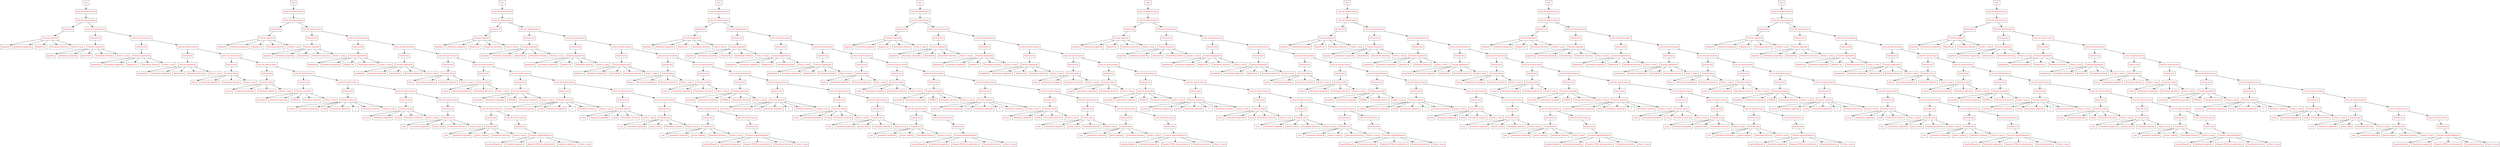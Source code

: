 // Graph20231029-221635
digraph {
	node [fillcolor=white fontcolor=red shape=box style=filled]
	nodo0 [label=Raiz]
	nodo1 [label="Lista de instrucciones"]
	nodo0 -> nodo1
	nodo2 [label="Lista de instrucciones"]
	nodo1 -> nodo2
	nodo3 [label=Instruccion]
	nodo4 [label="Funcion imprimir"]
	nodo3 -> nodo4
	nodo5 [label=imprimir]
	nodo4 -> nodo5
	nodo6 [label="Parentesis izquierdo"]
	nodo4 -> nodo6
	nodo7 [label="Reporte de "]
	nodo4 -> nodo7
	nodo8 [label="Parentesis derecho"]
	nodo4 -> nodo8
	nodo9 [label="Punto y coma"]
	nodo4 -> nodo9
	nodo2 -> nodo3
	nodo10 [label="Lista de instrucciones"]
	nodo2 -> nodo10
	nodo11 [label=Instruccion]
	nodo12 [label="Funcion imprimir"]
	nodo11 -> nodo12
	nodo13 [label=imprimir]
	nodo12 -> nodo13
	nodo14 [label="Parentesis izquierdo"]
	nodo12 -> nodo14
	nodo15 [label=Abarroteria]
	nodo12 -> nodo15
	nodo16 [label="Parentesis derecho"]
	nodo12 -> nodo16
	nodo17 [label="Punto y coma"]
	nodo12 -> nodo17
	nodo10 -> nodo11
	nodo18 [label="Lista de instrucciones"]
	nodo10 -> nodo18
	nodo19 [label=Instruccion]
	nodo20 [label="Funcion imprimirln"]
	nodo19 -> nodo20
	nodo21 [label=imprimirln]
	nodo20 -> nodo21
	nodo22 [label="Parentesis izquierdo"]
	nodo20 -> nodo22
	nodo23 [label="Reporte de "]
	nodo20 -> nodo23
	nodo24 [label="Parentesis derecho"]
	nodo20 -> nodo24
	nodo25 [label="Punto y coma"]
	nodo20 -> nodo25
	nodo18 -> nodo19
	nodo26 [label="Lista de instrucciones"]
	nodo18 -> nodo26
	nodo27 [label=Instruccion]
	nodo28 [label="Funcion imprimirln"]
	nodo27 -> nodo28
	nodo29 [label=imprimirln]
	nodo28 -> nodo29
	nodo30 [label="Parentesis izquierdo"]
	nodo28 -> nodo30
	nodo31 [label=Abarroteria]
	nodo28 -> nodo31
	nodo32 [label="Parentesis derecho"]
	nodo28 -> nodo32
	nodo33 [label="Punto y coma"]
	nodo28 -> nodo33
	nodo26 -> nodo27
	nodo34 [label="Lista de instrucciones"]
	nodo26 -> nodo34
	nodo35 [label=Instruccion]
	nodo36 [label="Funcion datos"]
	nodo35 -> nodo36
	nodo37 [label=datos]
	nodo36 -> nodo37
	nodo38 [label="Parentesis izquierdo"]
	nodo36 -> nodo38
	nodo39 [label="Parentesis derecho"]
	nodo36 -> nodo39
	nodo40 [label="Punto y coma"]
	nodo36 -> nodo40
	nodo34 -> nodo35
	nodo41 [label="Lista de instrucciones"]
	nodo34 -> nodo41
	nodo42 [label=Instruccion]
	nodo43 [label="Funcion conteo"]
	nodo42 -> nodo43
	nodo44 [label=conteo]
	nodo43 -> nodo44
	nodo45 [label="Parentesis izquierdo"]
	nodo43 -> nodo45
	nodo46 [label="Parentesis derecho"]
	nodo43 -> nodo46
	nodo47 [label="Punto y coma"]
	nodo43 -> nodo47
	nodo41 -> nodo42
	nodo48 [label="Lista de instrucciones"]
	nodo41 -> nodo48
	nodo49 [label=Instruccion]
	nodo50 [label="Funcion promedio"]
	nodo49 -> nodo50
	nodo51 [label=promedio]
	nodo50 -> nodo51
	nodo52 [label="Parentesis izquierdo"]
	nodo50 -> nodo52
	nodo53 [label=STRING]
	nodo50 -> nodo53
	nodo54 [label="Parentesis derecho"]
	nodo50 -> nodo54
	nodo55 [label="Punto y coma"]
	nodo50 -> nodo55
	nodo48 -> nodo49
	nodo56 [label="Lista de instrucciones"]
	nodo48 -> nodo56
	nodo57 [label=Instruccion]
	nodo58 [label="Funcion contarsi"]
	nodo57 -> nodo58
	nodo59 [label=contarsi]
	nodo58 -> nodo59
	nodo60 [label="Parentesis izquierdo"]
	nodo58 -> nodo60
	nodo61 [label=stock]
	nodo58 -> nodo61
	nodo62 [label="Parentesis izquierdo"]
	nodo58 -> nodo62
	nodo63 [label=0]
	nodo58 -> nodo63
	nodo64 [label="Parentesis derecho"]
	nodo58 -> nodo64
	nodo65 [label="Punto y coma"]
	nodo58 -> nodo65
	nodo56 -> nodo57
	nodo66 [label="Lista de instrucciones"]
	nodo56 -> nodo66
	nodo67 [label=Instruccion]
	nodo68 [label="Funcion sumar"]
	nodo67 -> nodo68
	nodo69 [label=sumar]
	nodo68 -> nodo69
	nodo70 [label="Parentesis izquierdo"]
	nodo68 -> nodo70
	nodo71 [label=stock]
	nodo68 -> nodo71
	nodo72 [label="Parentesis derecho"]
	nodo68 -> nodo72
	nodo73 [label="Punto y coma"]
	nodo68 -> nodo73
	nodo66 -> nodo67
	nodo74 [label="Lista de instrucciones"]
	nodo66 -> nodo74
	nodo75 [label=Instruccion]
	nodo76 [label="Funcion max"]
	nodo75 -> nodo76
	nodo77 [label=max]
	nodo76 -> nodo77
	nodo78 [label="Parentesis izquierdo"]
	nodo76 -> nodo78
	nodo79 [label=precio_venta]
	nodo76 -> nodo79
	nodo80 [label="Parentesis derecho"]
	nodo76 -> nodo80
	nodo81 [label="Punto y coma"]
	nodo76 -> nodo81
	nodo74 -> nodo75
	nodo82 [label="Lista de instrucciones"]
	nodo74 -> nodo82
	nodo83 [label=Instruccion]
	nodo84 [label="Funcion min"]
	nodo83 -> nodo84
	nodo85 [label=min]
	nodo84 -> nodo85
	nodo86 [label="Parentesis izquierdo"]
	nodo84 -> nodo86
	nodo87 [label=precio_compra]
	nodo84 -> nodo87
	nodo88 [label="Parentesis derecho"]
	nodo84 -> nodo88
	nodo89 [label="Punto y coma"]
	nodo84 -> nodo89
	nodo82 -> nodo83
	nodo90 [label="Lista de instrucciones"]
	nodo82 -> nodo90
	nodo91 [label=Instruccion]
	nodo92 [label="Funcion exportarReporte"]
	nodo91 -> nodo92
	nodo93 [label=exportarReporte]
	nodo92 -> nodo93
	nodo94 [label="Parentesis izquierdo"]
	nodo92 -> nodo94
	nodo95 [label="Reporte HTML de abarroteria"]
	nodo92 -> nodo95
	nodo96 [label="Parentesis derecho"]
	nodo92 -> nodo96
	nodo97 [label="Punto y coma"]
	nodo92 -> nodo97
	nodo90 -> nodo91
	nodo98 [label=Raiz]
	nodo99 [label="Lista de instrucciones"]
	nodo98 -> nodo99
	nodo100 [label="Lista de instrucciones"]
	nodo99 -> nodo100
	nodo101 [label=Instruccion]
	nodo102 [label="Funcion imprimir"]
	nodo101 -> nodo102
	nodo103 [label=imprimir]
	nodo102 -> nodo103
	nodo104 [label="Parentesis izquierdo"]
	nodo102 -> nodo104
	nodo105 [label="Reporte de "]
	nodo102 -> nodo105
	nodo106 [label="Parentesis derecho"]
	nodo102 -> nodo106
	nodo107 [label="Punto y coma"]
	nodo102 -> nodo107
	nodo100 -> nodo101
	nodo108 [label="Lista de instrucciones"]
	nodo100 -> nodo108
	nodo109 [label=Instruccion]
	nodo110 [label="Funcion imprimir"]
	nodo109 -> nodo110
	nodo111 [label=imprimir]
	nodo110 -> nodo111
	nodo112 [label="Parentesis izquierdo"]
	nodo110 -> nodo112
	nodo113 [label=Abarroteria]
	nodo110 -> nodo113
	nodo114 [label="Parentesis derecho"]
	nodo110 -> nodo114
	nodo115 [label="Punto y coma"]
	nodo110 -> nodo115
	nodo108 -> nodo109
	nodo116 [label="Lista de instrucciones"]
	nodo108 -> nodo116
	nodo117 [label=Instruccion]
	nodo118 [label="Funcion imprimirln"]
	nodo117 -> nodo118
	nodo119 [label=imprimirln]
	nodo118 -> nodo119
	nodo120 [label="Parentesis izquierdo"]
	nodo118 -> nodo120
	nodo121 [label="Reporte de "]
	nodo118 -> nodo121
	nodo122 [label="Parentesis derecho"]
	nodo118 -> nodo122
	nodo123 [label="Punto y coma"]
	nodo118 -> nodo123
	nodo116 -> nodo117
	nodo124 [label="Lista de instrucciones"]
	nodo116 -> nodo124
	nodo125 [label=Instruccion]
	nodo126 [label="Funcion imprimirln"]
	nodo125 -> nodo126
	nodo127 [label=imprimirln]
	nodo126 -> nodo127
	nodo128 [label="Parentesis izquierdo"]
	nodo126 -> nodo128
	nodo129 [label=Abarroteria]
	nodo126 -> nodo129
	nodo130 [label="Parentesis derecho"]
	nodo126 -> nodo130
	nodo131 [label="Punto y coma"]
	nodo126 -> nodo131
	nodo124 -> nodo125
	nodo132 [label="Lista de instrucciones"]
	nodo124 -> nodo132
	nodo133 [label=Instruccion]
	nodo134 [label="Funcion datos"]
	nodo133 -> nodo134
	nodo135 [label=datos]
	nodo134 -> nodo135
	nodo136 [label="Parentesis izquierdo"]
	nodo134 -> nodo136
	nodo137 [label="Parentesis derecho"]
	nodo134 -> nodo137
	nodo138 [label="Punto y coma"]
	nodo134 -> nodo138
	nodo132 -> nodo133
	nodo139 [label="Lista de instrucciones"]
	nodo132 -> nodo139
	nodo140 [label=Instruccion]
	nodo141 [label="Funcion conteo"]
	nodo140 -> nodo141
	nodo142 [label=conteo]
	nodo141 -> nodo142
	nodo143 [label="Parentesis izquierdo"]
	nodo141 -> nodo143
	nodo144 [label="Parentesis derecho"]
	nodo141 -> nodo144
	nodo145 [label="Punto y coma"]
	nodo141 -> nodo145
	nodo139 -> nodo140
	nodo146 [label="Lista de instrucciones"]
	nodo139 -> nodo146
	nodo147 [label=Instruccion]
	nodo148 [label="Funcion promedio"]
	nodo147 -> nodo148
	nodo149 [label=promedio]
	nodo148 -> nodo149
	nodo150 [label="Parentesis izquierdo"]
	nodo148 -> nodo150
	nodo151 [label=STRING]
	nodo148 -> nodo151
	nodo152 [label="Parentesis derecho"]
	nodo148 -> nodo152
	nodo153 [label="Punto y coma"]
	nodo148 -> nodo153
	nodo146 -> nodo147
	nodo154 [label="Lista de instrucciones"]
	nodo146 -> nodo154
	nodo155 [label=Instruccion]
	nodo156 [label="Funcion contarsi"]
	nodo155 -> nodo156
	nodo157 [label=contarsi]
	nodo156 -> nodo157
	nodo158 [label="Parentesis izquierdo"]
	nodo156 -> nodo158
	nodo159 [label=stock]
	nodo156 -> nodo159
	nodo160 [label="Parentesis izquierdo"]
	nodo156 -> nodo160
	nodo161 [label=0]
	nodo156 -> nodo161
	nodo162 [label="Parentesis derecho"]
	nodo156 -> nodo162
	nodo163 [label="Punto y coma"]
	nodo156 -> nodo163
	nodo154 -> nodo155
	nodo164 [label="Lista de instrucciones"]
	nodo154 -> nodo164
	nodo165 [label=Instruccion]
	nodo166 [label="Funcion sumar"]
	nodo165 -> nodo166
	nodo167 [label=sumar]
	nodo166 -> nodo167
	nodo168 [label="Parentesis izquierdo"]
	nodo166 -> nodo168
	nodo169 [label=stock]
	nodo166 -> nodo169
	nodo170 [label="Parentesis derecho"]
	nodo166 -> nodo170
	nodo171 [label="Punto y coma"]
	nodo166 -> nodo171
	nodo164 -> nodo165
	nodo172 [label="Lista de instrucciones"]
	nodo164 -> nodo172
	nodo173 [label=Instruccion]
	nodo174 [label="Funcion max"]
	nodo173 -> nodo174
	nodo175 [label=max]
	nodo174 -> nodo175
	nodo176 [label="Parentesis izquierdo"]
	nodo174 -> nodo176
	nodo177 [label=precio_venta]
	nodo174 -> nodo177
	nodo178 [label="Parentesis derecho"]
	nodo174 -> nodo178
	nodo179 [label="Punto y coma"]
	nodo174 -> nodo179
	nodo172 -> nodo173
	nodo180 [label="Lista de instrucciones"]
	nodo172 -> nodo180
	nodo181 [label=Instruccion]
	nodo182 [label="Funcion min"]
	nodo181 -> nodo182
	nodo183 [label=min]
	nodo182 -> nodo183
	nodo184 [label="Parentesis izquierdo"]
	nodo182 -> nodo184
	nodo185 [label=precio_compra]
	nodo182 -> nodo185
	nodo186 [label="Parentesis derecho"]
	nodo182 -> nodo186
	nodo187 [label="Punto y coma"]
	nodo182 -> nodo187
	nodo180 -> nodo181
	nodo188 [label="Lista de instrucciones"]
	nodo180 -> nodo188
	nodo189 [label=Instruccion]
	nodo190 [label="Funcion exportarReporte"]
	nodo189 -> nodo190
	nodo191 [label=exportarReporte]
	nodo190 -> nodo191
	nodo192 [label="Parentesis izquierdo"]
	nodo190 -> nodo192
	nodo193 [label="Reporte HTML de abarroteria"]
	nodo190 -> nodo193
	nodo194 [label="Parentesis derecho"]
	nodo190 -> nodo194
	nodo195 [label="Punto y coma"]
	nodo190 -> nodo195
	nodo188 -> nodo189
	nodo196 [label=Raiz]
	nodo197 [label="Lista de instrucciones"]
	nodo196 -> nodo197
	nodo198 [label="Lista de instrucciones"]
	nodo197 -> nodo198
	nodo199 [label=Instruccion]
	nodo200 [label="Funcion imprimir"]
	nodo199 -> nodo200
	nodo201 [label=imprimir]
	nodo200 -> nodo201
	nodo202 [label="Parentesis izquierdo"]
	nodo200 -> nodo202
	nodo203 [label="Reporte de "]
	nodo200 -> nodo203
	nodo204 [label="Parentesis derecho"]
	nodo200 -> nodo204
	nodo205 [label="Punto y coma"]
	nodo200 -> nodo205
	nodo198 -> nodo199
	nodo206 [label="Lista de instrucciones"]
	nodo198 -> nodo206
	nodo207 [label=Instruccion]
	nodo208 [label="Funcion imprimir"]
	nodo207 -> nodo208
	nodo209 [label=imprimir]
	nodo208 -> nodo209
	nodo210 [label="Parentesis izquierdo"]
	nodo208 -> nodo210
	nodo211 [label=Abarroteria]
	nodo208 -> nodo211
	nodo212 [label="Parentesis derecho"]
	nodo208 -> nodo212
	nodo213 [label="Punto y coma"]
	nodo208 -> nodo213
	nodo206 -> nodo207
	nodo214 [label="Lista de instrucciones"]
	nodo206 -> nodo214
	nodo215 [label=Instruccion]
	nodo216 [label="Funcion imprimirln"]
	nodo215 -> nodo216
	nodo217 [label=imprimirln]
	nodo216 -> nodo217
	nodo218 [label="Parentesis izquierdo"]
	nodo216 -> nodo218
	nodo219 [label="Reporte de "]
	nodo216 -> nodo219
	nodo220 [label="Parentesis derecho"]
	nodo216 -> nodo220
	nodo221 [label="Punto y coma"]
	nodo216 -> nodo221
	nodo214 -> nodo215
	nodo222 [label="Lista de instrucciones"]
	nodo214 -> nodo222
	nodo223 [label=Instruccion]
	nodo224 [label="Funcion imprimirln"]
	nodo223 -> nodo224
	nodo225 [label=imprimirln]
	nodo224 -> nodo225
	nodo226 [label="Parentesis izquierdo"]
	nodo224 -> nodo226
	nodo227 [label=Abarroteria]
	nodo224 -> nodo227
	nodo228 [label="Parentesis derecho"]
	nodo224 -> nodo228
	nodo229 [label="Punto y coma"]
	nodo224 -> nodo229
	nodo222 -> nodo223
	nodo230 [label="Lista de instrucciones"]
	nodo222 -> nodo230
	nodo231 [label=Instruccion]
	nodo232 [label="Funcion datos"]
	nodo231 -> nodo232
	nodo233 [label=datos]
	nodo232 -> nodo233
	nodo234 [label="Parentesis izquierdo"]
	nodo232 -> nodo234
	nodo235 [label="Parentesis derecho"]
	nodo232 -> nodo235
	nodo236 [label="Punto y coma"]
	nodo232 -> nodo236
	nodo230 -> nodo231
	nodo237 [label="Lista de instrucciones"]
	nodo230 -> nodo237
	nodo238 [label=Instruccion]
	nodo239 [label="Funcion conteo"]
	nodo238 -> nodo239
	nodo240 [label=conteo]
	nodo239 -> nodo240
	nodo241 [label="Parentesis izquierdo"]
	nodo239 -> nodo241
	nodo242 [label="Parentesis derecho"]
	nodo239 -> nodo242
	nodo243 [label="Punto y coma"]
	nodo239 -> nodo243
	nodo237 -> nodo238
	nodo244 [label="Lista de instrucciones"]
	nodo237 -> nodo244
	nodo245 [label=Instruccion]
	nodo246 [label="Funcion promedio"]
	nodo245 -> nodo246
	nodo247 [label=promedio]
	nodo246 -> nodo247
	nodo248 [label="Parentesis izquierdo"]
	nodo246 -> nodo248
	nodo249 [label=STRING]
	nodo246 -> nodo249
	nodo250 [label="Parentesis derecho"]
	nodo246 -> nodo250
	nodo251 [label="Punto y coma"]
	nodo246 -> nodo251
	nodo244 -> nodo245
	nodo252 [label="Lista de instrucciones"]
	nodo244 -> nodo252
	nodo253 [label=Instruccion]
	nodo254 [label="Funcion contarsi"]
	nodo253 -> nodo254
	nodo255 [label=contarsi]
	nodo254 -> nodo255
	nodo256 [label="Parentesis izquierdo"]
	nodo254 -> nodo256
	nodo257 [label=stock]
	nodo254 -> nodo257
	nodo258 [label="Parentesis izquierdo"]
	nodo254 -> nodo258
	nodo259 [label=0]
	nodo254 -> nodo259
	nodo260 [label="Parentesis derecho"]
	nodo254 -> nodo260
	nodo261 [label="Punto y coma"]
	nodo254 -> nodo261
	nodo252 -> nodo253
	nodo262 [label="Lista de instrucciones"]
	nodo252 -> nodo262
	nodo263 [label=Instruccion]
	nodo264 [label="Funcion sumar"]
	nodo263 -> nodo264
	nodo265 [label=sumar]
	nodo264 -> nodo265
	nodo266 [label="Parentesis izquierdo"]
	nodo264 -> nodo266
	nodo267 [label=stock]
	nodo264 -> nodo267
	nodo268 [label="Parentesis derecho"]
	nodo264 -> nodo268
	nodo269 [label="Punto y coma"]
	nodo264 -> nodo269
	nodo262 -> nodo263
	nodo270 [label="Lista de instrucciones"]
	nodo262 -> nodo270
	nodo271 [label=Instruccion]
	nodo272 [label="Funcion max"]
	nodo271 -> nodo272
	nodo273 [label=max]
	nodo272 -> nodo273
	nodo274 [label="Parentesis izquierdo"]
	nodo272 -> nodo274
	nodo275 [label=precio_venta]
	nodo272 -> nodo275
	nodo276 [label="Parentesis derecho"]
	nodo272 -> nodo276
	nodo277 [label="Punto y coma"]
	nodo272 -> nodo277
	nodo270 -> nodo271
	nodo278 [label="Lista de instrucciones"]
	nodo270 -> nodo278
	nodo279 [label=Instruccion]
	nodo280 [label="Funcion min"]
	nodo279 -> nodo280
	nodo281 [label=min]
	nodo280 -> nodo281
	nodo282 [label="Parentesis izquierdo"]
	nodo280 -> nodo282
	nodo283 [label=precio_compra]
	nodo280 -> nodo283
	nodo284 [label="Parentesis derecho"]
	nodo280 -> nodo284
	nodo285 [label="Punto y coma"]
	nodo280 -> nodo285
	nodo278 -> nodo279
	nodo286 [label="Lista de instrucciones"]
	nodo278 -> nodo286
	nodo287 [label=Instruccion]
	nodo288 [label="Funcion exportarReporte"]
	nodo287 -> nodo288
	nodo289 [label=exportarReporte]
	nodo288 -> nodo289
	nodo290 [label="Parentesis izquierdo"]
	nodo288 -> nodo290
	nodo291 [label="Reporte HTML de abarroteria"]
	nodo288 -> nodo291
	nodo292 [label="Parentesis derecho"]
	nodo288 -> nodo292
	nodo293 [label="Punto y coma"]
	nodo288 -> nodo293
	nodo286 -> nodo287
	nodo294 [label=Raiz]
	nodo295 [label="Lista de instrucciones"]
	nodo294 -> nodo295
	nodo296 [label="Lista de instrucciones"]
	nodo295 -> nodo296
	nodo297 [label=Instruccion]
	nodo298 [label="Funcion imprimir"]
	nodo297 -> nodo298
	nodo299 [label=imprimir]
	nodo298 -> nodo299
	nodo300 [label="Parentesis izquierdo"]
	nodo298 -> nodo300
	nodo301 [label="Reporte de "]
	nodo298 -> nodo301
	nodo302 [label="Parentesis derecho"]
	nodo298 -> nodo302
	nodo303 [label="Punto y coma"]
	nodo298 -> nodo303
	nodo296 -> nodo297
	nodo304 [label="Lista de instrucciones"]
	nodo296 -> nodo304
	nodo305 [label=Instruccion]
	nodo306 [label="Funcion imprimir"]
	nodo305 -> nodo306
	nodo307 [label=imprimir]
	nodo306 -> nodo307
	nodo308 [label="Parentesis izquierdo"]
	nodo306 -> nodo308
	nodo309 [label=Abarroteria]
	nodo306 -> nodo309
	nodo310 [label="Parentesis derecho"]
	nodo306 -> nodo310
	nodo311 [label="Punto y coma"]
	nodo306 -> nodo311
	nodo304 -> nodo305
	nodo312 [label="Lista de instrucciones"]
	nodo304 -> nodo312
	nodo313 [label=Instruccion]
	nodo314 [label="Funcion imprimirln"]
	nodo313 -> nodo314
	nodo315 [label=imprimirln]
	nodo314 -> nodo315
	nodo316 [label="Parentesis izquierdo"]
	nodo314 -> nodo316
	nodo317 [label="Reporte de "]
	nodo314 -> nodo317
	nodo318 [label="Parentesis derecho"]
	nodo314 -> nodo318
	nodo319 [label="Punto y coma"]
	nodo314 -> nodo319
	nodo312 -> nodo313
	nodo320 [label="Lista de instrucciones"]
	nodo312 -> nodo320
	nodo321 [label=Instruccion]
	nodo322 [label="Funcion imprimirln"]
	nodo321 -> nodo322
	nodo323 [label=imprimirln]
	nodo322 -> nodo323
	nodo324 [label="Parentesis izquierdo"]
	nodo322 -> nodo324
	nodo325 [label=Abarroteria]
	nodo322 -> nodo325
	nodo326 [label="Parentesis derecho"]
	nodo322 -> nodo326
	nodo327 [label="Punto y coma"]
	nodo322 -> nodo327
	nodo320 -> nodo321
	nodo328 [label="Lista de instrucciones"]
	nodo320 -> nodo328
	nodo329 [label=Instruccion]
	nodo330 [label="Funcion datos"]
	nodo329 -> nodo330
	nodo331 [label=datos]
	nodo330 -> nodo331
	nodo332 [label="Parentesis izquierdo"]
	nodo330 -> nodo332
	nodo333 [label="Parentesis derecho"]
	nodo330 -> nodo333
	nodo334 [label="Punto y coma"]
	nodo330 -> nodo334
	nodo328 -> nodo329
	nodo335 [label="Lista de instrucciones"]
	nodo328 -> nodo335
	nodo336 [label=Instruccion]
	nodo337 [label="Funcion conteo"]
	nodo336 -> nodo337
	nodo338 [label=conteo]
	nodo337 -> nodo338
	nodo339 [label="Parentesis izquierdo"]
	nodo337 -> nodo339
	nodo340 [label="Parentesis derecho"]
	nodo337 -> nodo340
	nodo341 [label="Punto y coma"]
	nodo337 -> nodo341
	nodo335 -> nodo336
	nodo342 [label="Lista de instrucciones"]
	nodo335 -> nodo342
	nodo343 [label=Instruccion]
	nodo344 [label="Funcion promedio"]
	nodo343 -> nodo344
	nodo345 [label=promedio]
	nodo344 -> nodo345
	nodo346 [label="Parentesis izquierdo"]
	nodo344 -> nodo346
	nodo347 [label=STRING]
	nodo344 -> nodo347
	nodo348 [label="Parentesis derecho"]
	nodo344 -> nodo348
	nodo349 [label="Punto y coma"]
	nodo344 -> nodo349
	nodo342 -> nodo343
	nodo350 [label="Lista de instrucciones"]
	nodo342 -> nodo350
	nodo351 [label=Instruccion]
	nodo352 [label="Funcion contarsi"]
	nodo351 -> nodo352
	nodo353 [label=contarsi]
	nodo352 -> nodo353
	nodo354 [label="Parentesis izquierdo"]
	nodo352 -> nodo354
	nodo355 [label=stock]
	nodo352 -> nodo355
	nodo356 [label="Parentesis izquierdo"]
	nodo352 -> nodo356
	nodo357 [label=0]
	nodo352 -> nodo357
	nodo358 [label="Parentesis derecho"]
	nodo352 -> nodo358
	nodo359 [label="Punto y coma"]
	nodo352 -> nodo359
	nodo350 -> nodo351
	nodo360 [label="Lista de instrucciones"]
	nodo350 -> nodo360
	nodo361 [label=Instruccion]
	nodo362 [label="Funcion sumar"]
	nodo361 -> nodo362
	nodo363 [label=sumar]
	nodo362 -> nodo363
	nodo364 [label="Parentesis izquierdo"]
	nodo362 -> nodo364
	nodo365 [label=stock]
	nodo362 -> nodo365
	nodo366 [label="Parentesis derecho"]
	nodo362 -> nodo366
	nodo367 [label="Punto y coma"]
	nodo362 -> nodo367
	nodo360 -> nodo361
	nodo368 [label="Lista de instrucciones"]
	nodo360 -> nodo368
	nodo369 [label=Instruccion]
	nodo370 [label="Funcion max"]
	nodo369 -> nodo370
	nodo371 [label=max]
	nodo370 -> nodo371
	nodo372 [label="Parentesis izquierdo"]
	nodo370 -> nodo372
	nodo373 [label=precio_venta]
	nodo370 -> nodo373
	nodo374 [label="Parentesis derecho"]
	nodo370 -> nodo374
	nodo375 [label="Punto y coma"]
	nodo370 -> nodo375
	nodo368 -> nodo369
	nodo376 [label="Lista de instrucciones"]
	nodo368 -> nodo376
	nodo377 [label=Instruccion]
	nodo378 [label="Funcion min"]
	nodo377 -> nodo378
	nodo379 [label=min]
	nodo378 -> nodo379
	nodo380 [label="Parentesis izquierdo"]
	nodo378 -> nodo380
	nodo381 [label=precio_compra]
	nodo378 -> nodo381
	nodo382 [label="Parentesis derecho"]
	nodo378 -> nodo382
	nodo383 [label="Punto y coma"]
	nodo378 -> nodo383
	nodo376 -> nodo377
	nodo384 [label="Lista de instrucciones"]
	nodo376 -> nodo384
	nodo385 [label=Instruccion]
	nodo386 [label="Funcion exportarReporte"]
	nodo385 -> nodo386
	nodo387 [label=exportarReporte]
	nodo386 -> nodo387
	nodo388 [label="Parentesis izquierdo"]
	nodo386 -> nodo388
	nodo389 [label="Reporte HTML de abarroteria"]
	nodo386 -> nodo389
	nodo390 [label="Parentesis derecho"]
	nodo386 -> nodo390
	nodo391 [label="Punto y coma"]
	nodo386 -> nodo391
	nodo384 -> nodo385
	nodo392 [label=Raiz]
	nodo393 [label="Lista de instrucciones"]
	nodo392 -> nodo393
	nodo394 [label="Lista de instrucciones"]
	nodo393 -> nodo394
	nodo395 [label=Instruccion]
	nodo396 [label="Funcion imprimir"]
	nodo395 -> nodo396
	nodo397 [label=imprimir]
	nodo396 -> nodo397
	nodo398 [label="Parentesis izquierdo"]
	nodo396 -> nodo398
	nodo399 [label="Reporte de "]
	nodo396 -> nodo399
	nodo400 [label="Parentesis derecho"]
	nodo396 -> nodo400
	nodo401 [label="Punto y coma"]
	nodo396 -> nodo401
	nodo394 -> nodo395
	nodo402 [label="Lista de instrucciones"]
	nodo394 -> nodo402
	nodo403 [label=Instruccion]
	nodo404 [label="Funcion imprimir"]
	nodo403 -> nodo404
	nodo405 [label=imprimir]
	nodo404 -> nodo405
	nodo406 [label="Parentesis izquierdo"]
	nodo404 -> nodo406
	nodo407 [label=Abarroteria]
	nodo404 -> nodo407
	nodo408 [label="Parentesis derecho"]
	nodo404 -> nodo408
	nodo409 [label="Punto y coma"]
	nodo404 -> nodo409
	nodo402 -> nodo403
	nodo410 [label="Lista de instrucciones"]
	nodo402 -> nodo410
	nodo411 [label=Instruccion]
	nodo412 [label="Funcion imprimirln"]
	nodo411 -> nodo412
	nodo413 [label=imprimirln]
	nodo412 -> nodo413
	nodo414 [label="Parentesis izquierdo"]
	nodo412 -> nodo414
	nodo415 [label="Reporte de "]
	nodo412 -> nodo415
	nodo416 [label="Parentesis derecho"]
	nodo412 -> nodo416
	nodo417 [label="Punto y coma"]
	nodo412 -> nodo417
	nodo410 -> nodo411
	nodo418 [label="Lista de instrucciones"]
	nodo410 -> nodo418
	nodo419 [label=Instruccion]
	nodo420 [label="Funcion imprimirln"]
	nodo419 -> nodo420
	nodo421 [label=imprimirln]
	nodo420 -> nodo421
	nodo422 [label="Parentesis izquierdo"]
	nodo420 -> nodo422
	nodo423 [label=Abarroteria]
	nodo420 -> nodo423
	nodo424 [label="Parentesis derecho"]
	nodo420 -> nodo424
	nodo425 [label="Punto y coma"]
	nodo420 -> nodo425
	nodo418 -> nodo419
	nodo426 [label="Lista de instrucciones"]
	nodo418 -> nodo426
	nodo427 [label=Instruccion]
	nodo428 [label="Funcion datos"]
	nodo427 -> nodo428
	nodo429 [label=datos]
	nodo428 -> nodo429
	nodo430 [label="Parentesis izquierdo"]
	nodo428 -> nodo430
	nodo431 [label="Parentesis derecho"]
	nodo428 -> nodo431
	nodo432 [label="Punto y coma"]
	nodo428 -> nodo432
	nodo426 -> nodo427
	nodo433 [label="Lista de instrucciones"]
	nodo426 -> nodo433
	nodo434 [label=Instruccion]
	nodo435 [label="Funcion conteo"]
	nodo434 -> nodo435
	nodo436 [label=conteo]
	nodo435 -> nodo436
	nodo437 [label="Parentesis izquierdo"]
	nodo435 -> nodo437
	nodo438 [label="Parentesis derecho"]
	nodo435 -> nodo438
	nodo439 [label="Punto y coma"]
	nodo435 -> nodo439
	nodo433 -> nodo434
	nodo440 [label="Lista de instrucciones"]
	nodo433 -> nodo440
	nodo441 [label=Instruccion]
	nodo442 [label="Funcion promedio"]
	nodo441 -> nodo442
	nodo443 [label=promedio]
	nodo442 -> nodo443
	nodo444 [label="Parentesis izquierdo"]
	nodo442 -> nodo444
	nodo445 [label=STRING]
	nodo442 -> nodo445
	nodo446 [label="Parentesis derecho"]
	nodo442 -> nodo446
	nodo447 [label="Punto y coma"]
	nodo442 -> nodo447
	nodo440 -> nodo441
	nodo448 [label="Lista de instrucciones"]
	nodo440 -> nodo448
	nodo449 [label=Instruccion]
	nodo450 [label="Funcion contarsi"]
	nodo449 -> nodo450
	nodo451 [label=contarsi]
	nodo450 -> nodo451
	nodo452 [label="Parentesis izquierdo"]
	nodo450 -> nodo452
	nodo453 [label=stock]
	nodo450 -> nodo453
	nodo454 [label="Parentesis izquierdo"]
	nodo450 -> nodo454
	nodo455 [label=0]
	nodo450 -> nodo455
	nodo456 [label="Parentesis derecho"]
	nodo450 -> nodo456
	nodo457 [label="Punto y coma"]
	nodo450 -> nodo457
	nodo448 -> nodo449
	nodo458 [label="Lista de instrucciones"]
	nodo448 -> nodo458
	nodo459 [label=Instruccion]
	nodo460 [label="Funcion sumar"]
	nodo459 -> nodo460
	nodo461 [label=sumar]
	nodo460 -> nodo461
	nodo462 [label="Parentesis izquierdo"]
	nodo460 -> nodo462
	nodo463 [label=stock]
	nodo460 -> nodo463
	nodo464 [label="Parentesis derecho"]
	nodo460 -> nodo464
	nodo465 [label="Punto y coma"]
	nodo460 -> nodo465
	nodo458 -> nodo459
	nodo466 [label="Lista de instrucciones"]
	nodo458 -> nodo466
	nodo467 [label=Instruccion]
	nodo468 [label="Funcion max"]
	nodo467 -> nodo468
	nodo469 [label=max]
	nodo468 -> nodo469
	nodo470 [label="Parentesis izquierdo"]
	nodo468 -> nodo470
	nodo471 [label=precio_venta]
	nodo468 -> nodo471
	nodo472 [label="Parentesis derecho"]
	nodo468 -> nodo472
	nodo473 [label="Punto y coma"]
	nodo468 -> nodo473
	nodo466 -> nodo467
	nodo474 [label="Lista de instrucciones"]
	nodo466 -> nodo474
	nodo475 [label=Instruccion]
	nodo476 [label="Funcion min"]
	nodo475 -> nodo476
	nodo477 [label=min]
	nodo476 -> nodo477
	nodo478 [label="Parentesis izquierdo"]
	nodo476 -> nodo478
	nodo479 [label=precio_compra]
	nodo476 -> nodo479
	nodo480 [label="Parentesis derecho"]
	nodo476 -> nodo480
	nodo481 [label="Punto y coma"]
	nodo476 -> nodo481
	nodo474 -> nodo475
	nodo482 [label="Lista de instrucciones"]
	nodo474 -> nodo482
	nodo483 [label=Instruccion]
	nodo484 [label="Funcion exportarReporte"]
	nodo483 -> nodo484
	nodo485 [label=exportarReporte]
	nodo484 -> nodo485
	nodo486 [label="Parentesis izquierdo"]
	nodo484 -> nodo486
	nodo487 [label="Reporte HTML de abarroteria"]
	nodo484 -> nodo487
	nodo488 [label="Parentesis derecho"]
	nodo484 -> nodo488
	nodo489 [label="Punto y coma"]
	nodo484 -> nodo489
	nodo482 -> nodo483
	nodo490 [label=Raiz]
	nodo491 [label="Lista de instrucciones"]
	nodo490 -> nodo491
	nodo492 [label="Lista de instrucciones"]
	nodo491 -> nodo492
	nodo493 [label=Instruccion]
	nodo494 [label="Funcion imprimir"]
	nodo493 -> nodo494
	nodo495 [label=imprimir]
	nodo494 -> nodo495
	nodo496 [label="Parentesis izquierdo"]
	nodo494 -> nodo496
	nodo497 [label="Reporte de "]
	nodo494 -> nodo497
	nodo498 [label="Parentesis derecho"]
	nodo494 -> nodo498
	nodo499 [label="Punto y coma"]
	nodo494 -> nodo499
	nodo492 -> nodo493
	nodo500 [label="Lista de instrucciones"]
	nodo492 -> nodo500
	nodo501 [label=Instruccion]
	nodo502 [label="Funcion imprimir"]
	nodo501 -> nodo502
	nodo503 [label=imprimir]
	nodo502 -> nodo503
	nodo504 [label="Parentesis izquierdo"]
	nodo502 -> nodo504
	nodo505 [label=Abarroteria]
	nodo502 -> nodo505
	nodo506 [label="Parentesis derecho"]
	nodo502 -> nodo506
	nodo507 [label="Punto y coma"]
	nodo502 -> nodo507
	nodo500 -> nodo501
	nodo508 [label="Lista de instrucciones"]
	nodo500 -> nodo508
	nodo509 [label=Instruccion]
	nodo510 [label="Funcion imprimirln"]
	nodo509 -> nodo510
	nodo511 [label=imprimirln]
	nodo510 -> nodo511
	nodo512 [label="Parentesis izquierdo"]
	nodo510 -> nodo512
	nodo513 [label="Reporte de "]
	nodo510 -> nodo513
	nodo514 [label="Parentesis derecho"]
	nodo510 -> nodo514
	nodo515 [label="Punto y coma"]
	nodo510 -> nodo515
	nodo508 -> nodo509
	nodo516 [label="Lista de instrucciones"]
	nodo508 -> nodo516
	nodo517 [label=Instruccion]
	nodo518 [label="Funcion imprimirln"]
	nodo517 -> nodo518
	nodo519 [label=imprimirln]
	nodo518 -> nodo519
	nodo520 [label="Parentesis izquierdo"]
	nodo518 -> nodo520
	nodo521 [label=Abarroteria]
	nodo518 -> nodo521
	nodo522 [label="Parentesis derecho"]
	nodo518 -> nodo522
	nodo523 [label="Punto y coma"]
	nodo518 -> nodo523
	nodo516 -> nodo517
	nodo524 [label="Lista de instrucciones"]
	nodo516 -> nodo524
	nodo525 [label=Instruccion]
	nodo526 [label="Funcion datos"]
	nodo525 -> nodo526
	nodo527 [label=datos]
	nodo526 -> nodo527
	nodo528 [label="Parentesis izquierdo"]
	nodo526 -> nodo528
	nodo529 [label="Parentesis derecho"]
	nodo526 -> nodo529
	nodo530 [label="Punto y coma"]
	nodo526 -> nodo530
	nodo524 -> nodo525
	nodo531 [label="Lista de instrucciones"]
	nodo524 -> nodo531
	nodo532 [label=Instruccion]
	nodo533 [label="Funcion conteo"]
	nodo532 -> nodo533
	nodo534 [label=conteo]
	nodo533 -> nodo534
	nodo535 [label="Parentesis izquierdo"]
	nodo533 -> nodo535
	nodo536 [label="Parentesis derecho"]
	nodo533 -> nodo536
	nodo537 [label="Punto y coma"]
	nodo533 -> nodo537
	nodo531 -> nodo532
	nodo538 [label="Lista de instrucciones"]
	nodo531 -> nodo538
	nodo539 [label=Instruccion]
	nodo540 [label="Funcion promedio"]
	nodo539 -> nodo540
	nodo541 [label=promedio]
	nodo540 -> nodo541
	nodo542 [label="Parentesis izquierdo"]
	nodo540 -> nodo542
	nodo543 [label=STRING]
	nodo540 -> nodo543
	nodo544 [label="Parentesis derecho"]
	nodo540 -> nodo544
	nodo545 [label="Punto y coma"]
	nodo540 -> nodo545
	nodo538 -> nodo539
	nodo546 [label="Lista de instrucciones"]
	nodo538 -> nodo546
	nodo547 [label=Instruccion]
	nodo548 [label="Funcion contarsi"]
	nodo547 -> nodo548
	nodo549 [label=contarsi]
	nodo548 -> nodo549
	nodo550 [label="Parentesis izquierdo"]
	nodo548 -> nodo550
	nodo551 [label=stock]
	nodo548 -> nodo551
	nodo552 [label="Parentesis izquierdo"]
	nodo548 -> nodo552
	nodo553 [label=0]
	nodo548 -> nodo553
	nodo554 [label="Parentesis derecho"]
	nodo548 -> nodo554
	nodo555 [label="Punto y coma"]
	nodo548 -> nodo555
	nodo546 -> nodo547
	nodo556 [label="Lista de instrucciones"]
	nodo546 -> nodo556
	nodo557 [label=Instruccion]
	nodo558 [label="Funcion sumar"]
	nodo557 -> nodo558
	nodo559 [label=sumar]
	nodo558 -> nodo559
	nodo560 [label="Parentesis izquierdo"]
	nodo558 -> nodo560
	nodo561 [label=stock]
	nodo558 -> nodo561
	nodo562 [label="Parentesis derecho"]
	nodo558 -> nodo562
	nodo563 [label="Punto y coma"]
	nodo558 -> nodo563
	nodo556 -> nodo557
	nodo564 [label="Lista de instrucciones"]
	nodo556 -> nodo564
	nodo565 [label=Instruccion]
	nodo566 [label="Funcion max"]
	nodo565 -> nodo566
	nodo567 [label=max]
	nodo566 -> nodo567
	nodo568 [label="Parentesis izquierdo"]
	nodo566 -> nodo568
	nodo569 [label=precio_venta]
	nodo566 -> nodo569
	nodo570 [label="Parentesis derecho"]
	nodo566 -> nodo570
	nodo571 [label="Punto y coma"]
	nodo566 -> nodo571
	nodo564 -> nodo565
	nodo572 [label="Lista de instrucciones"]
	nodo564 -> nodo572
	nodo573 [label=Instruccion]
	nodo574 [label="Funcion min"]
	nodo573 -> nodo574
	nodo575 [label=min]
	nodo574 -> nodo575
	nodo576 [label="Parentesis izquierdo"]
	nodo574 -> nodo576
	nodo577 [label=precio_compra]
	nodo574 -> nodo577
	nodo578 [label="Parentesis derecho"]
	nodo574 -> nodo578
	nodo579 [label="Punto y coma"]
	nodo574 -> nodo579
	nodo572 -> nodo573
	nodo580 [label="Lista de instrucciones"]
	nodo572 -> nodo580
	nodo581 [label=Instruccion]
	nodo582 [label="Funcion exportarReporte"]
	nodo581 -> nodo582
	nodo583 [label=exportarReporte]
	nodo582 -> nodo583
	nodo584 [label="Parentesis izquierdo"]
	nodo582 -> nodo584
	nodo585 [label="Reporte HTML de abarroteria"]
	nodo582 -> nodo585
	nodo586 [label="Parentesis derecho"]
	nodo582 -> nodo586
	nodo587 [label="Punto y coma"]
	nodo582 -> nodo587
	nodo580 -> nodo581
	nodo588 [label=Raiz]
	nodo589 [label="Lista de instrucciones"]
	nodo588 -> nodo589
	nodo590 [label="Lista de instrucciones"]
	nodo589 -> nodo590
	nodo591 [label=Instruccion]
	nodo592 [label="Funcion imprimir"]
	nodo591 -> nodo592
	nodo593 [label=imprimir]
	nodo592 -> nodo593
	nodo594 [label="Parentesis izquierdo"]
	nodo592 -> nodo594
	nodo595 [label="Reporte de "]
	nodo592 -> nodo595
	nodo596 [label="Parentesis derecho"]
	nodo592 -> nodo596
	nodo597 [label="Punto y coma"]
	nodo592 -> nodo597
	nodo590 -> nodo591
	nodo598 [label="Lista de instrucciones"]
	nodo590 -> nodo598
	nodo599 [label=Instruccion]
	nodo600 [label="Funcion imprimir"]
	nodo599 -> nodo600
	nodo601 [label=imprimir]
	nodo600 -> nodo601
	nodo602 [label="Parentesis izquierdo"]
	nodo600 -> nodo602
	nodo603 [label=Abarroteria]
	nodo600 -> nodo603
	nodo604 [label="Parentesis derecho"]
	nodo600 -> nodo604
	nodo605 [label="Punto y coma"]
	nodo600 -> nodo605
	nodo598 -> nodo599
	nodo606 [label="Lista de instrucciones"]
	nodo598 -> nodo606
	nodo607 [label=Instruccion]
	nodo608 [label="Funcion imprimirln"]
	nodo607 -> nodo608
	nodo609 [label=imprimirln]
	nodo608 -> nodo609
	nodo610 [label="Parentesis izquierdo"]
	nodo608 -> nodo610
	nodo611 [label="Reporte de "]
	nodo608 -> nodo611
	nodo612 [label="Parentesis derecho"]
	nodo608 -> nodo612
	nodo613 [label="Punto y coma"]
	nodo608 -> nodo613
	nodo606 -> nodo607
	nodo614 [label="Lista de instrucciones"]
	nodo606 -> nodo614
	nodo615 [label=Instruccion]
	nodo616 [label="Funcion imprimirln"]
	nodo615 -> nodo616
	nodo617 [label=imprimirln]
	nodo616 -> nodo617
	nodo618 [label="Parentesis izquierdo"]
	nodo616 -> nodo618
	nodo619 [label=Abarroteria]
	nodo616 -> nodo619
	nodo620 [label="Parentesis derecho"]
	nodo616 -> nodo620
	nodo621 [label="Punto y coma"]
	nodo616 -> nodo621
	nodo614 -> nodo615
	nodo622 [label="Lista de instrucciones"]
	nodo614 -> nodo622
	nodo623 [label=Instruccion]
	nodo624 [label="Funcion datos"]
	nodo623 -> nodo624
	nodo625 [label=datos]
	nodo624 -> nodo625
	nodo626 [label="Parentesis izquierdo"]
	nodo624 -> nodo626
	nodo627 [label="Parentesis derecho"]
	nodo624 -> nodo627
	nodo628 [label="Punto y coma"]
	nodo624 -> nodo628
	nodo622 -> nodo623
	nodo629 [label="Lista de instrucciones"]
	nodo622 -> nodo629
	nodo630 [label=Instruccion]
	nodo631 [label="Funcion conteo"]
	nodo630 -> nodo631
	nodo632 [label=conteo]
	nodo631 -> nodo632
	nodo633 [label="Parentesis izquierdo"]
	nodo631 -> nodo633
	nodo634 [label="Parentesis derecho"]
	nodo631 -> nodo634
	nodo635 [label="Punto y coma"]
	nodo631 -> nodo635
	nodo629 -> nodo630
	nodo636 [label="Lista de instrucciones"]
	nodo629 -> nodo636
	nodo637 [label=Instruccion]
	nodo638 [label="Funcion promedio"]
	nodo637 -> nodo638
	nodo639 [label=promedio]
	nodo638 -> nodo639
	nodo640 [label="Parentesis izquierdo"]
	nodo638 -> nodo640
	nodo641 [label=STRING]
	nodo638 -> nodo641
	nodo642 [label="Parentesis derecho"]
	nodo638 -> nodo642
	nodo643 [label="Punto y coma"]
	nodo638 -> nodo643
	nodo636 -> nodo637
	nodo644 [label="Lista de instrucciones"]
	nodo636 -> nodo644
	nodo645 [label=Instruccion]
	nodo646 [label="Funcion contarsi"]
	nodo645 -> nodo646
	nodo647 [label=contarsi]
	nodo646 -> nodo647
	nodo648 [label="Parentesis izquierdo"]
	nodo646 -> nodo648
	nodo649 [label=stock]
	nodo646 -> nodo649
	nodo650 [label="Parentesis izquierdo"]
	nodo646 -> nodo650
	nodo651 [label=0]
	nodo646 -> nodo651
	nodo652 [label="Parentesis derecho"]
	nodo646 -> nodo652
	nodo653 [label="Punto y coma"]
	nodo646 -> nodo653
	nodo644 -> nodo645
	nodo654 [label="Lista de instrucciones"]
	nodo644 -> nodo654
	nodo655 [label=Instruccion]
	nodo656 [label="Funcion sumar"]
	nodo655 -> nodo656
	nodo657 [label=sumar]
	nodo656 -> nodo657
	nodo658 [label="Parentesis izquierdo"]
	nodo656 -> nodo658
	nodo659 [label=stock]
	nodo656 -> nodo659
	nodo660 [label="Parentesis derecho"]
	nodo656 -> nodo660
	nodo661 [label="Punto y coma"]
	nodo656 -> nodo661
	nodo654 -> nodo655
	nodo662 [label="Lista de instrucciones"]
	nodo654 -> nodo662
	nodo663 [label=Instruccion]
	nodo664 [label="Funcion max"]
	nodo663 -> nodo664
	nodo665 [label=max]
	nodo664 -> nodo665
	nodo666 [label="Parentesis izquierdo"]
	nodo664 -> nodo666
	nodo667 [label=precio_venta]
	nodo664 -> nodo667
	nodo668 [label="Parentesis derecho"]
	nodo664 -> nodo668
	nodo669 [label="Punto y coma"]
	nodo664 -> nodo669
	nodo662 -> nodo663
	nodo670 [label="Lista de instrucciones"]
	nodo662 -> nodo670
	nodo671 [label=Instruccion]
	nodo672 [label="Funcion min"]
	nodo671 -> nodo672
	nodo673 [label=min]
	nodo672 -> nodo673
	nodo674 [label="Parentesis izquierdo"]
	nodo672 -> nodo674
	nodo675 [label=precio_compra]
	nodo672 -> nodo675
	nodo676 [label="Parentesis derecho"]
	nodo672 -> nodo676
	nodo677 [label="Punto y coma"]
	nodo672 -> nodo677
	nodo670 -> nodo671
	nodo678 [label="Lista de instrucciones"]
	nodo670 -> nodo678
	nodo679 [label=Instruccion]
	nodo680 [label="Funcion exportarReporte"]
	nodo679 -> nodo680
	nodo681 [label=exportarReporte]
	nodo680 -> nodo681
	nodo682 [label="Parentesis izquierdo"]
	nodo680 -> nodo682
	nodo683 [label="Reporte HTML de abarroteria"]
	nodo680 -> nodo683
	nodo684 [label="Parentesis derecho"]
	nodo680 -> nodo684
	nodo685 [label="Punto y coma"]
	nodo680 -> nodo685
	nodo678 -> nodo679
	nodo686 [label=Raiz]
	nodo687 [label="Lista de instrucciones"]
	nodo686 -> nodo687
	nodo688 [label="Lista de instrucciones"]
	nodo687 -> nodo688
	nodo689 [label=Instruccion]
	nodo690 [label="Funcion imprimir"]
	nodo689 -> nodo690
	nodo691 [label=imprimir]
	nodo690 -> nodo691
	nodo692 [label="Parentesis izquierdo"]
	nodo690 -> nodo692
	nodo693 [label="Reporte de "]
	nodo690 -> nodo693
	nodo694 [label="Parentesis derecho"]
	nodo690 -> nodo694
	nodo695 [label="Punto y coma"]
	nodo690 -> nodo695
	nodo688 -> nodo689
	nodo696 [label="Lista de instrucciones"]
	nodo688 -> nodo696
	nodo697 [label=Instruccion]
	nodo698 [label="Funcion imprimir"]
	nodo697 -> nodo698
	nodo699 [label=imprimir]
	nodo698 -> nodo699
	nodo700 [label="Parentesis izquierdo"]
	nodo698 -> nodo700
	nodo701 [label=Abarroteria]
	nodo698 -> nodo701
	nodo702 [label="Parentesis derecho"]
	nodo698 -> nodo702
	nodo703 [label="Punto y coma"]
	nodo698 -> nodo703
	nodo696 -> nodo697
	nodo704 [label="Lista de instrucciones"]
	nodo696 -> nodo704
	nodo705 [label=Instruccion]
	nodo706 [label="Funcion imprimirln"]
	nodo705 -> nodo706
	nodo707 [label=imprimirln]
	nodo706 -> nodo707
	nodo708 [label="Parentesis izquierdo"]
	nodo706 -> nodo708
	nodo709 [label="Reporte de "]
	nodo706 -> nodo709
	nodo710 [label="Parentesis derecho"]
	nodo706 -> nodo710
	nodo711 [label="Punto y coma"]
	nodo706 -> nodo711
	nodo704 -> nodo705
	nodo712 [label="Lista de instrucciones"]
	nodo704 -> nodo712
	nodo713 [label=Instruccion]
	nodo714 [label="Funcion imprimirln"]
	nodo713 -> nodo714
	nodo715 [label=imprimirln]
	nodo714 -> nodo715
	nodo716 [label="Parentesis izquierdo"]
	nodo714 -> nodo716
	nodo717 [label=Abarroteria]
	nodo714 -> nodo717
	nodo718 [label="Parentesis derecho"]
	nodo714 -> nodo718
	nodo719 [label="Punto y coma"]
	nodo714 -> nodo719
	nodo712 -> nodo713
	nodo720 [label="Lista de instrucciones"]
	nodo712 -> nodo720
	nodo721 [label=Instruccion]
	nodo722 [label="Funcion datos"]
	nodo721 -> nodo722
	nodo723 [label=datos]
	nodo722 -> nodo723
	nodo724 [label="Parentesis izquierdo"]
	nodo722 -> nodo724
	nodo725 [label="Parentesis derecho"]
	nodo722 -> nodo725
	nodo726 [label="Punto y coma"]
	nodo722 -> nodo726
	nodo720 -> nodo721
	nodo727 [label="Lista de instrucciones"]
	nodo720 -> nodo727
	nodo728 [label=Instruccion]
	nodo729 [label="Funcion conteo"]
	nodo728 -> nodo729
	nodo730 [label=conteo]
	nodo729 -> nodo730
	nodo731 [label="Parentesis izquierdo"]
	nodo729 -> nodo731
	nodo732 [label="Parentesis derecho"]
	nodo729 -> nodo732
	nodo733 [label="Punto y coma"]
	nodo729 -> nodo733
	nodo727 -> nodo728
	nodo734 [label="Lista de instrucciones"]
	nodo727 -> nodo734
	nodo735 [label=Instruccion]
	nodo736 [label="Funcion promedio"]
	nodo735 -> nodo736
	nodo737 [label=promedio]
	nodo736 -> nodo737
	nodo738 [label="Parentesis izquierdo"]
	nodo736 -> nodo738
	nodo739 [label=STRING]
	nodo736 -> nodo739
	nodo740 [label="Parentesis derecho"]
	nodo736 -> nodo740
	nodo741 [label="Punto y coma"]
	nodo736 -> nodo741
	nodo734 -> nodo735
	nodo742 [label="Lista de instrucciones"]
	nodo734 -> nodo742
	nodo743 [label=Instruccion]
	nodo744 [label="Funcion contarsi"]
	nodo743 -> nodo744
	nodo745 [label=contarsi]
	nodo744 -> nodo745
	nodo746 [label="Parentesis izquierdo"]
	nodo744 -> nodo746
	nodo747 [label=stock]
	nodo744 -> nodo747
	nodo748 [label="Parentesis izquierdo"]
	nodo744 -> nodo748
	nodo749 [label=0]
	nodo744 -> nodo749
	nodo750 [label="Parentesis derecho"]
	nodo744 -> nodo750
	nodo751 [label="Punto y coma"]
	nodo744 -> nodo751
	nodo742 -> nodo743
	nodo752 [label="Lista de instrucciones"]
	nodo742 -> nodo752
	nodo753 [label=Instruccion]
	nodo754 [label="Funcion sumar"]
	nodo753 -> nodo754
	nodo755 [label=sumar]
	nodo754 -> nodo755
	nodo756 [label="Parentesis izquierdo"]
	nodo754 -> nodo756
	nodo757 [label=stock]
	nodo754 -> nodo757
	nodo758 [label="Parentesis derecho"]
	nodo754 -> nodo758
	nodo759 [label="Punto y coma"]
	nodo754 -> nodo759
	nodo752 -> nodo753
	nodo760 [label="Lista de instrucciones"]
	nodo752 -> nodo760
	nodo761 [label=Instruccion]
	nodo762 [label="Funcion max"]
	nodo761 -> nodo762
	nodo763 [label=max]
	nodo762 -> nodo763
	nodo764 [label="Parentesis izquierdo"]
	nodo762 -> nodo764
	nodo765 [label=precio_venta]
	nodo762 -> nodo765
	nodo766 [label="Parentesis derecho"]
	nodo762 -> nodo766
	nodo767 [label="Punto y coma"]
	nodo762 -> nodo767
	nodo760 -> nodo761
	nodo768 [label="Lista de instrucciones"]
	nodo760 -> nodo768
	nodo769 [label=Instruccion]
	nodo770 [label="Funcion min"]
	nodo769 -> nodo770
	nodo771 [label=min]
	nodo770 -> nodo771
	nodo772 [label="Parentesis izquierdo"]
	nodo770 -> nodo772
	nodo773 [label=precio_compra]
	nodo770 -> nodo773
	nodo774 [label="Parentesis derecho"]
	nodo770 -> nodo774
	nodo775 [label="Punto y coma"]
	nodo770 -> nodo775
	nodo768 -> nodo769
	nodo776 [label="Lista de instrucciones"]
	nodo768 -> nodo776
	nodo777 [label=Instruccion]
	nodo778 [label="Funcion exportarReporte"]
	nodo777 -> nodo778
	nodo779 [label=exportarReporte]
	nodo778 -> nodo779
	nodo780 [label="Parentesis izquierdo"]
	nodo778 -> nodo780
	nodo781 [label="Reporte HTML de abarroteria"]
	nodo778 -> nodo781
	nodo782 [label="Parentesis derecho"]
	nodo778 -> nodo782
	nodo783 [label="Punto y coma"]
	nodo778 -> nodo783
	nodo776 -> nodo777
	nodo784 [label=Raiz]
	nodo785 [label="Lista de instrucciones"]
	nodo784 -> nodo785
	nodo786 [label="Lista de instrucciones"]
	nodo785 -> nodo786
	nodo787 [label=Instruccion]
	nodo788 [label="Funcion imprimir"]
	nodo787 -> nodo788
	nodo789 [label=imprimir]
	nodo788 -> nodo789
	nodo790 [label="Parentesis izquierdo"]
	nodo788 -> nodo790
	nodo791 [label="Reporte de "]
	nodo788 -> nodo791
	nodo792 [label="Parentesis derecho"]
	nodo788 -> nodo792
	nodo793 [label="Punto y coma"]
	nodo788 -> nodo793
	nodo786 -> nodo787
	nodo794 [label="Lista de instrucciones"]
	nodo786 -> nodo794
	nodo795 [label=Instruccion]
	nodo796 [label="Funcion imprimir"]
	nodo795 -> nodo796
	nodo797 [label=imprimir]
	nodo796 -> nodo797
	nodo798 [label="Parentesis izquierdo"]
	nodo796 -> nodo798
	nodo799 [label=Abarroteria]
	nodo796 -> nodo799
	nodo800 [label="Parentesis derecho"]
	nodo796 -> nodo800
	nodo801 [label="Punto y coma"]
	nodo796 -> nodo801
	nodo794 -> nodo795
	nodo802 [label="Lista de instrucciones"]
	nodo794 -> nodo802
	nodo803 [label=Instruccion]
	nodo804 [label="Funcion imprimirln"]
	nodo803 -> nodo804
	nodo805 [label=imprimirln]
	nodo804 -> nodo805
	nodo806 [label="Parentesis izquierdo"]
	nodo804 -> nodo806
	nodo807 [label="Reporte de "]
	nodo804 -> nodo807
	nodo808 [label="Parentesis derecho"]
	nodo804 -> nodo808
	nodo809 [label="Punto y coma"]
	nodo804 -> nodo809
	nodo802 -> nodo803
	nodo810 [label="Lista de instrucciones"]
	nodo802 -> nodo810
	nodo811 [label=Instruccion]
	nodo812 [label="Funcion imprimirln"]
	nodo811 -> nodo812
	nodo813 [label=imprimirln]
	nodo812 -> nodo813
	nodo814 [label="Parentesis izquierdo"]
	nodo812 -> nodo814
	nodo815 [label=Abarroteria]
	nodo812 -> nodo815
	nodo816 [label="Parentesis derecho"]
	nodo812 -> nodo816
	nodo817 [label="Punto y coma"]
	nodo812 -> nodo817
	nodo810 -> nodo811
	nodo818 [label="Lista de instrucciones"]
	nodo810 -> nodo818
	nodo819 [label=Instruccion]
	nodo820 [label="Funcion datos"]
	nodo819 -> nodo820
	nodo821 [label=datos]
	nodo820 -> nodo821
	nodo822 [label="Parentesis izquierdo"]
	nodo820 -> nodo822
	nodo823 [label="Parentesis derecho"]
	nodo820 -> nodo823
	nodo824 [label="Punto y coma"]
	nodo820 -> nodo824
	nodo818 -> nodo819
	nodo825 [label="Lista de instrucciones"]
	nodo818 -> nodo825
	nodo826 [label=Instruccion]
	nodo827 [label="Funcion conteo"]
	nodo826 -> nodo827
	nodo828 [label=conteo]
	nodo827 -> nodo828
	nodo829 [label="Parentesis izquierdo"]
	nodo827 -> nodo829
	nodo830 [label="Parentesis derecho"]
	nodo827 -> nodo830
	nodo831 [label="Punto y coma"]
	nodo827 -> nodo831
	nodo825 -> nodo826
	nodo832 [label="Lista de instrucciones"]
	nodo825 -> nodo832
	nodo833 [label=Instruccion]
	nodo834 [label="Funcion promedio"]
	nodo833 -> nodo834
	nodo835 [label=promedio]
	nodo834 -> nodo835
	nodo836 [label="Parentesis izquierdo"]
	nodo834 -> nodo836
	nodo837 [label=STRING]
	nodo834 -> nodo837
	nodo838 [label="Parentesis derecho"]
	nodo834 -> nodo838
	nodo839 [label="Punto y coma"]
	nodo834 -> nodo839
	nodo832 -> nodo833
	nodo840 [label="Lista de instrucciones"]
	nodo832 -> nodo840
	nodo841 [label=Instruccion]
	nodo842 [label="Funcion contarsi"]
	nodo841 -> nodo842
	nodo843 [label=contarsi]
	nodo842 -> nodo843
	nodo844 [label="Parentesis izquierdo"]
	nodo842 -> nodo844
	nodo845 [label=stock]
	nodo842 -> nodo845
	nodo846 [label="Parentesis izquierdo"]
	nodo842 -> nodo846
	nodo847 [label=0]
	nodo842 -> nodo847
	nodo848 [label="Parentesis derecho"]
	nodo842 -> nodo848
	nodo849 [label="Punto y coma"]
	nodo842 -> nodo849
	nodo840 -> nodo841
	nodo850 [label="Lista de instrucciones"]
	nodo840 -> nodo850
	nodo851 [label=Instruccion]
	nodo852 [label="Funcion sumar"]
	nodo851 -> nodo852
	nodo853 [label=sumar]
	nodo852 -> nodo853
	nodo854 [label="Parentesis izquierdo"]
	nodo852 -> nodo854
	nodo855 [label=stock]
	nodo852 -> nodo855
	nodo856 [label="Parentesis derecho"]
	nodo852 -> nodo856
	nodo857 [label="Punto y coma"]
	nodo852 -> nodo857
	nodo850 -> nodo851
	nodo858 [label="Lista de instrucciones"]
	nodo850 -> nodo858
	nodo859 [label=Instruccion]
	nodo860 [label="Funcion max"]
	nodo859 -> nodo860
	nodo861 [label=max]
	nodo860 -> nodo861
	nodo862 [label="Parentesis izquierdo"]
	nodo860 -> nodo862
	nodo863 [label=precio_venta]
	nodo860 -> nodo863
	nodo864 [label="Parentesis derecho"]
	nodo860 -> nodo864
	nodo865 [label="Punto y coma"]
	nodo860 -> nodo865
	nodo858 -> nodo859
	nodo866 [label="Lista de instrucciones"]
	nodo858 -> nodo866
	nodo867 [label=Instruccion]
	nodo868 [label="Funcion min"]
	nodo867 -> nodo868
	nodo869 [label=min]
	nodo868 -> nodo869
	nodo870 [label="Parentesis izquierdo"]
	nodo868 -> nodo870
	nodo871 [label=precio_compra]
	nodo868 -> nodo871
	nodo872 [label="Parentesis derecho"]
	nodo868 -> nodo872
	nodo873 [label="Punto y coma"]
	nodo868 -> nodo873
	nodo866 -> nodo867
	nodo874 [label="Lista de instrucciones"]
	nodo866 -> nodo874
	nodo875 [label=Instruccion]
	nodo876 [label="Funcion exportarReporte"]
	nodo875 -> nodo876
	nodo877 [label=exportarReporte]
	nodo876 -> nodo877
	nodo878 [label="Parentesis izquierdo"]
	nodo876 -> nodo878
	nodo879 [label="Reporte HTML de abarroteria"]
	nodo876 -> nodo879
	nodo880 [label="Parentesis derecho"]
	nodo876 -> nodo880
	nodo881 [label="Punto y coma"]
	nodo876 -> nodo881
	nodo874 -> nodo875
	nodo882 [label=Raiz]
	nodo883 [label="Lista de instrucciones"]
	nodo882 -> nodo883
	nodo884 [label="Lista de instrucciones"]
	nodo883 -> nodo884
	nodo885 [label=Instruccion]
	nodo886 [label="Funcion imprimir"]
	nodo885 -> nodo886
	nodo887 [label=imprimir]
	nodo886 -> nodo887
	nodo888 [label="Parentesis izquierdo"]
	nodo886 -> nodo888
	nodo889 [label="Reporte de "]
	nodo886 -> nodo889
	nodo890 [label="Parentesis derecho"]
	nodo886 -> nodo890
	nodo891 [label="Punto y coma"]
	nodo886 -> nodo891
	nodo884 -> nodo885
	nodo892 [label="Lista de instrucciones"]
	nodo884 -> nodo892
	nodo893 [label=Instruccion]
	nodo894 [label="Funcion imprimir"]
	nodo893 -> nodo894
	nodo895 [label=imprimir]
	nodo894 -> nodo895
	nodo896 [label="Parentesis izquierdo"]
	nodo894 -> nodo896
	nodo897 [label=Abarroteria]
	nodo894 -> nodo897
	nodo898 [label="Parentesis derecho"]
	nodo894 -> nodo898
	nodo899 [label="Punto y coma"]
	nodo894 -> nodo899
	nodo892 -> nodo893
	nodo900 [label="Lista de instrucciones"]
	nodo892 -> nodo900
	nodo901 [label=Instruccion]
	nodo902 [label="Funcion imprimirln"]
	nodo901 -> nodo902
	nodo903 [label=imprimirln]
	nodo902 -> nodo903
	nodo904 [label="Parentesis izquierdo"]
	nodo902 -> nodo904
	nodo905 [label="Reporte de "]
	nodo902 -> nodo905
	nodo906 [label="Parentesis derecho"]
	nodo902 -> nodo906
	nodo907 [label="Punto y coma"]
	nodo902 -> nodo907
	nodo900 -> nodo901
	nodo908 [label="Lista de instrucciones"]
	nodo900 -> nodo908
	nodo909 [label=Instruccion]
	nodo910 [label="Funcion imprimirln"]
	nodo909 -> nodo910
	nodo911 [label=imprimirln]
	nodo910 -> nodo911
	nodo912 [label="Parentesis izquierdo"]
	nodo910 -> nodo912
	nodo913 [label=Abarroteria]
	nodo910 -> nodo913
	nodo914 [label="Parentesis derecho"]
	nodo910 -> nodo914
	nodo915 [label="Punto y coma"]
	nodo910 -> nodo915
	nodo908 -> nodo909
	nodo916 [label="Lista de instrucciones"]
	nodo908 -> nodo916
	nodo917 [label=Instruccion]
	nodo918 [label="Funcion datos"]
	nodo917 -> nodo918
	nodo919 [label=datos]
	nodo918 -> nodo919
	nodo920 [label="Parentesis izquierdo"]
	nodo918 -> nodo920
	nodo921 [label="Parentesis derecho"]
	nodo918 -> nodo921
	nodo922 [label="Punto y coma"]
	nodo918 -> nodo922
	nodo916 -> nodo917
	nodo923 [label="Lista de instrucciones"]
	nodo916 -> nodo923
	nodo924 [label=Instruccion]
	nodo925 [label="Funcion conteo"]
	nodo924 -> nodo925
	nodo926 [label=conteo]
	nodo925 -> nodo926
	nodo927 [label="Parentesis izquierdo"]
	nodo925 -> nodo927
	nodo928 [label="Parentesis derecho"]
	nodo925 -> nodo928
	nodo929 [label="Punto y coma"]
	nodo925 -> nodo929
	nodo923 -> nodo924
	nodo930 [label="Lista de instrucciones"]
	nodo923 -> nodo930
	nodo931 [label=Instruccion]
	nodo932 [label="Funcion promedio"]
	nodo931 -> nodo932
	nodo933 [label=promedio]
	nodo932 -> nodo933
	nodo934 [label="Parentesis izquierdo"]
	nodo932 -> nodo934
	nodo935 [label=STRING]
	nodo932 -> nodo935
	nodo936 [label="Parentesis derecho"]
	nodo932 -> nodo936
	nodo937 [label="Punto y coma"]
	nodo932 -> nodo937
	nodo930 -> nodo931
	nodo938 [label="Lista de instrucciones"]
	nodo930 -> nodo938
	nodo939 [label=Instruccion]
	nodo940 [label="Funcion contarsi"]
	nodo939 -> nodo940
	nodo941 [label=contarsi]
	nodo940 -> nodo941
	nodo942 [label="Parentesis izquierdo"]
	nodo940 -> nodo942
	nodo943 [label=stock]
	nodo940 -> nodo943
	nodo944 [label="Parentesis izquierdo"]
	nodo940 -> nodo944
	nodo945 [label=0]
	nodo940 -> nodo945
	nodo946 [label="Parentesis derecho"]
	nodo940 -> nodo946
	nodo947 [label="Punto y coma"]
	nodo940 -> nodo947
	nodo938 -> nodo939
	nodo948 [label="Lista de instrucciones"]
	nodo938 -> nodo948
	nodo949 [label=Instruccion]
	nodo950 [label="Funcion sumar"]
	nodo949 -> nodo950
	nodo951 [label=sumar]
	nodo950 -> nodo951
	nodo952 [label="Parentesis izquierdo"]
	nodo950 -> nodo952
	nodo953 [label=stock]
	nodo950 -> nodo953
	nodo954 [label="Parentesis derecho"]
	nodo950 -> nodo954
	nodo955 [label="Punto y coma"]
	nodo950 -> nodo955
	nodo948 -> nodo949
	nodo956 [label="Lista de instrucciones"]
	nodo948 -> nodo956
	nodo957 [label=Instruccion]
	nodo958 [label="Funcion max"]
	nodo957 -> nodo958
	nodo959 [label=max]
	nodo958 -> nodo959
	nodo960 [label="Parentesis izquierdo"]
	nodo958 -> nodo960
	nodo961 [label=precio_venta]
	nodo958 -> nodo961
	nodo962 [label="Parentesis derecho"]
	nodo958 -> nodo962
	nodo963 [label="Punto y coma"]
	nodo958 -> nodo963
	nodo956 -> nodo957
	nodo964 [label="Lista de instrucciones"]
	nodo956 -> nodo964
	nodo965 [label=Instruccion]
	nodo966 [label="Funcion min"]
	nodo965 -> nodo966
	nodo967 [label=min]
	nodo966 -> nodo967
	nodo968 [label="Parentesis izquierdo"]
	nodo966 -> nodo968
	nodo969 [label=precio_compra]
	nodo966 -> nodo969
	nodo970 [label="Parentesis derecho"]
	nodo966 -> nodo970
	nodo971 [label="Punto y coma"]
	nodo966 -> nodo971
	nodo964 -> nodo965
	nodo972 [label="Lista de instrucciones"]
	nodo964 -> nodo972
	nodo973 [label=Instruccion]
	nodo974 [label="Funcion exportarReporte"]
	nodo973 -> nodo974
	nodo975 [label=exportarReporte]
	nodo974 -> nodo975
	nodo976 [label="Parentesis izquierdo"]
	nodo974 -> nodo976
	nodo977 [label="Reporte HTML de abarroteria"]
	nodo974 -> nodo977
	nodo978 [label="Parentesis derecho"]
	nodo974 -> nodo978
	nodo979 [label="Punto y coma"]
	nodo974 -> nodo979
	nodo972 -> nodo973
}
